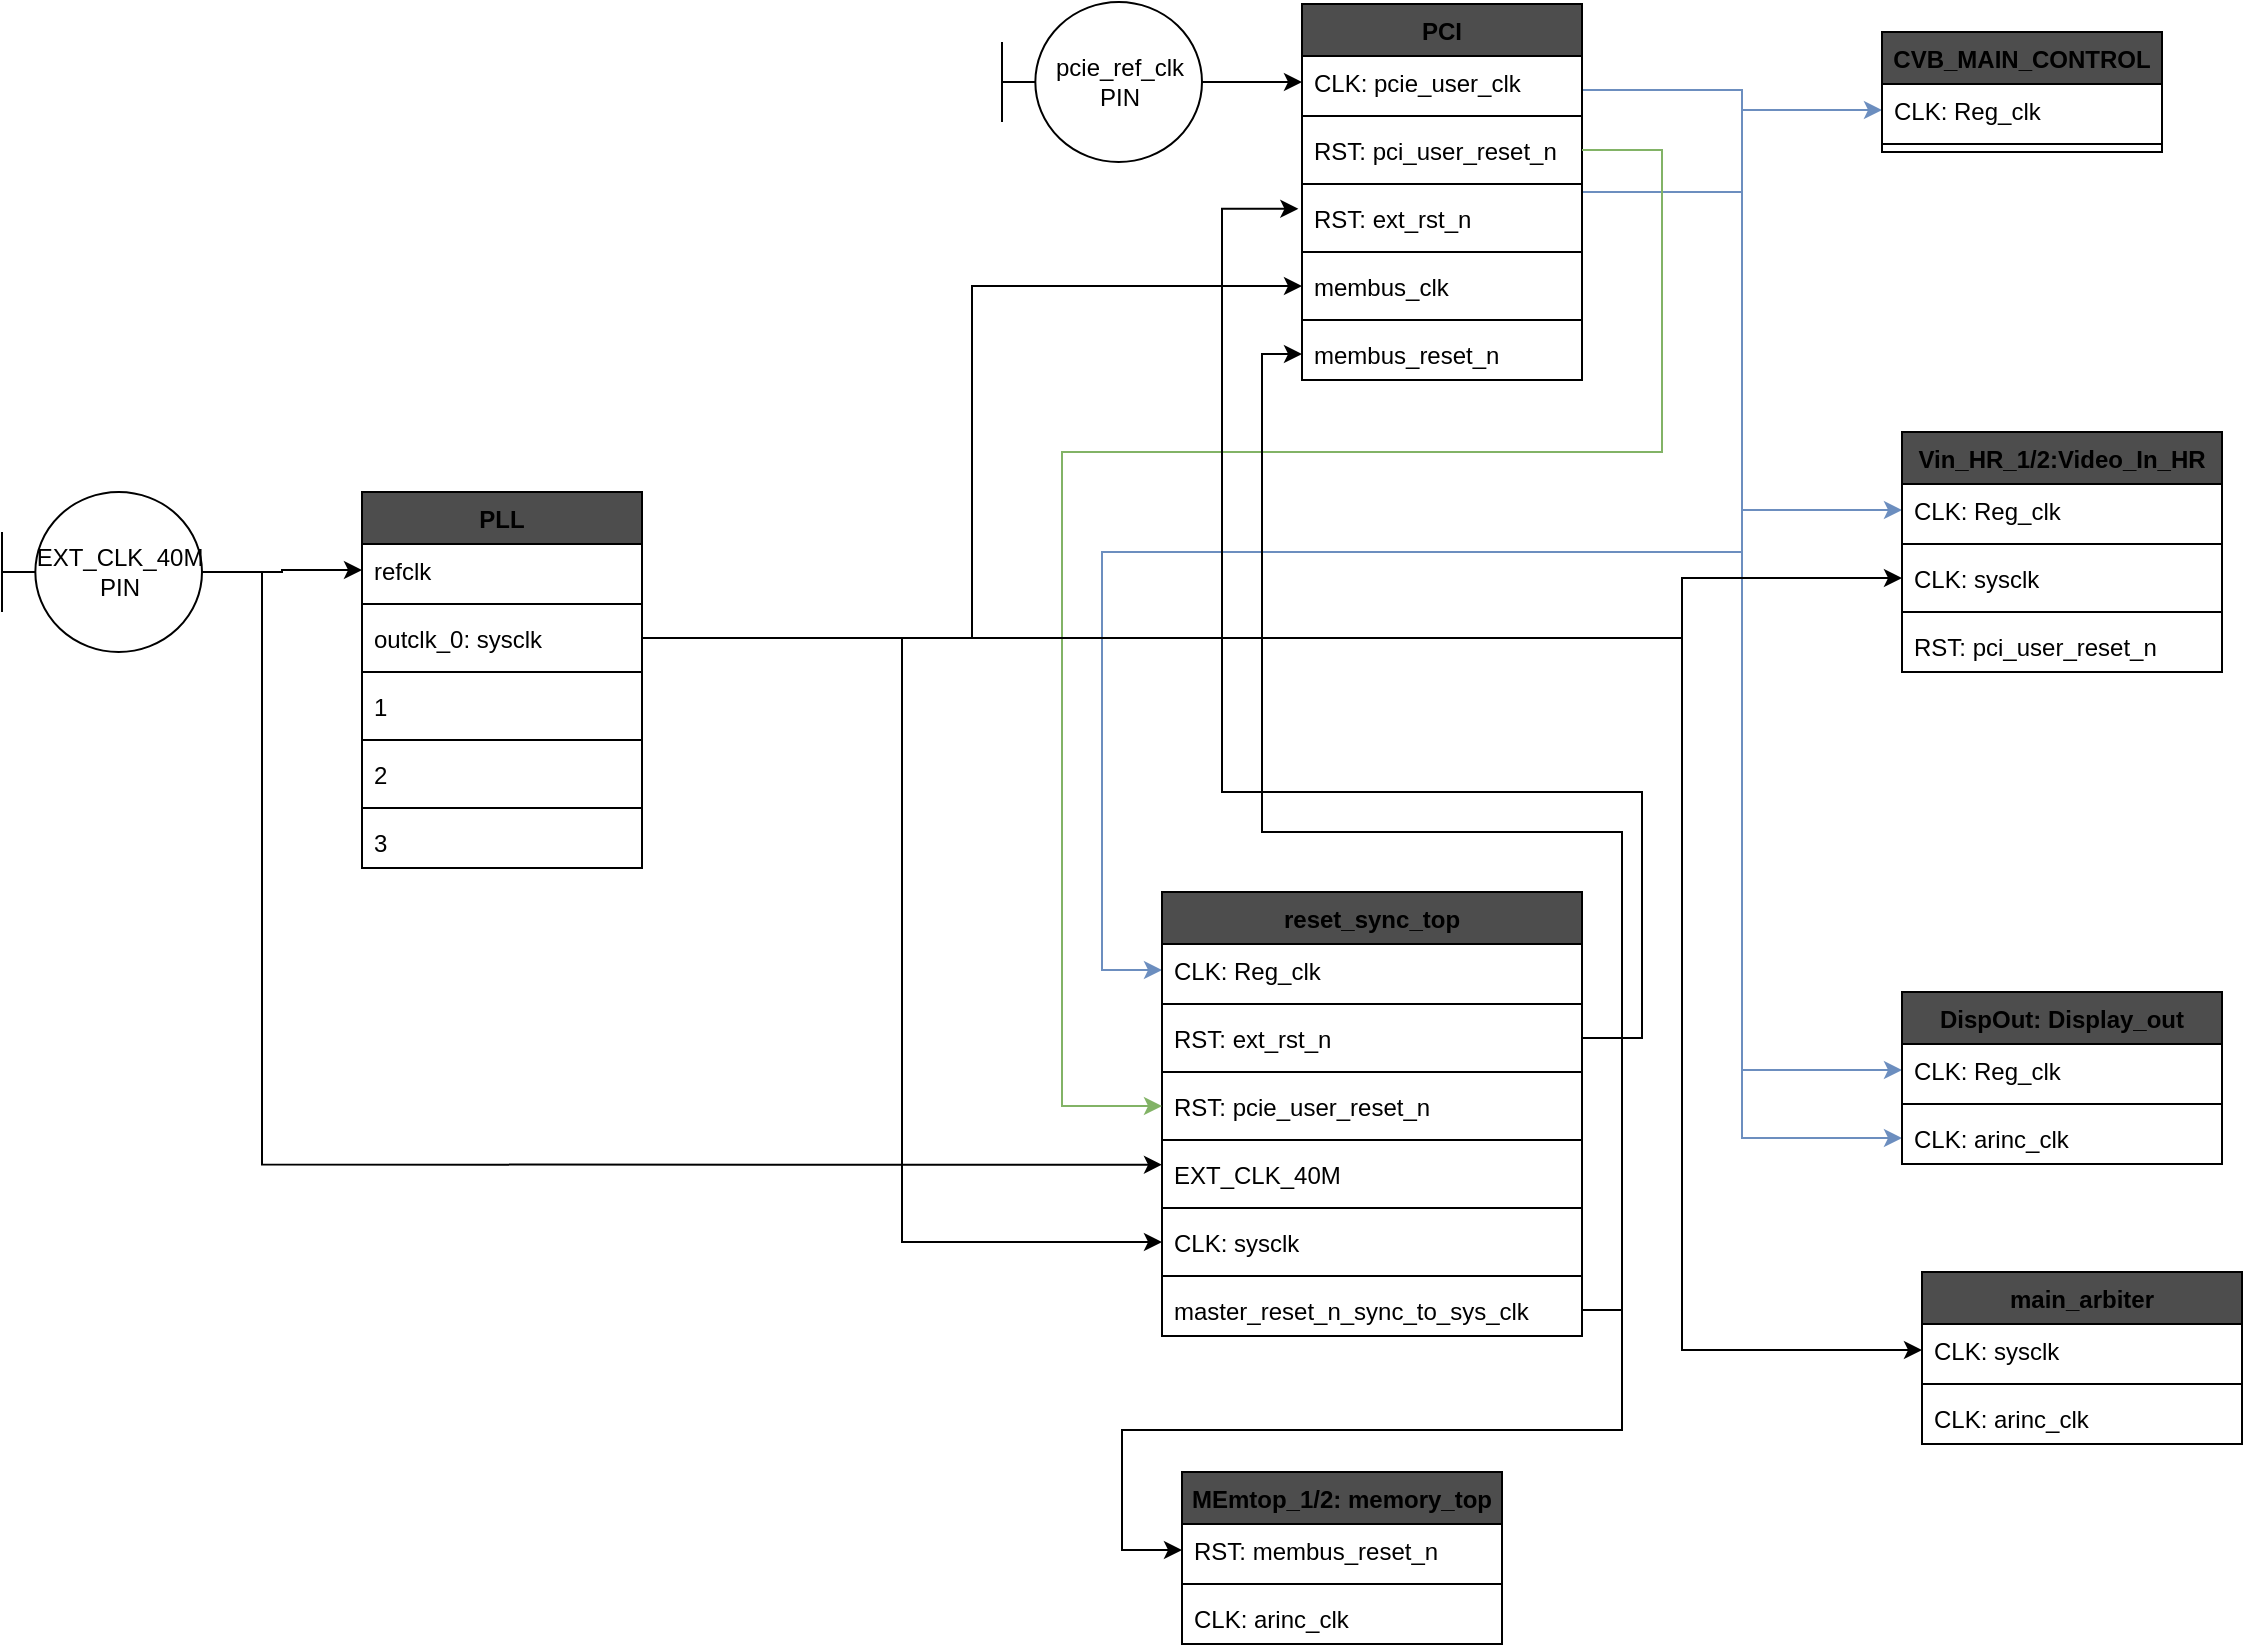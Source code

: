 <mxfile version="20.8.22" type="github">
  <diagram id="wFE0QG_FPsp0jaGvCLVb" name="Page-1">
    <mxGraphModel dx="2045" dy="637" grid="1" gridSize="10" guides="1" tooltips="1" connect="1" arrows="1" fold="1" page="1" pageScale="1" pageWidth="850" pageHeight="1100" math="0" shadow="0">
      <root>
        <mxCell id="0" />
        <mxCell id="1" parent="0" />
        <mxCell id="Gb53zYRQu_qerPP-6HfW-30" style="edgeStyle=orthogonalEdgeStyle;rounded=0;orthogonalLoop=1;jettySize=auto;html=1;entryX=0;entryY=0.5;entryDx=0;entryDy=0;fillColor=#dae8fc;strokeColor=#6c8ebf;" edge="1" parent="1" source="Gb53zYRQu_qerPP-6HfW-6" target="Gb53zYRQu_qerPP-6HfW-27">
          <mxGeometry relative="1" as="geometry">
            <Array as="points">
              <mxPoint x="520" y="139" />
              <mxPoint x="520" y="149" />
            </Array>
          </mxGeometry>
        </mxCell>
        <mxCell id="Gb53zYRQu_qerPP-6HfW-35" style="edgeStyle=orthogonalEdgeStyle;rounded=0;orthogonalLoop=1;jettySize=auto;html=1;exitX=1;exitY=0.5;exitDx=0;exitDy=0;fillColor=#dae8fc;strokeColor=#6c8ebf;" edge="1" parent="1" source="Gb53zYRQu_qerPP-6HfW-6" target="Gb53zYRQu_qerPP-6HfW-32">
          <mxGeometry relative="1" as="geometry" />
        </mxCell>
        <mxCell id="Gb53zYRQu_qerPP-6HfW-43" style="edgeStyle=orthogonalEdgeStyle;rounded=0;orthogonalLoop=1;jettySize=auto;html=1;exitX=1;exitY=0.5;exitDx=0;exitDy=0;fillColor=#dae8fc;strokeColor=#6c8ebf;" edge="1" parent="1" source="Gb53zYRQu_qerPP-6HfW-6" target="Gb53zYRQu_qerPP-6HfW-37">
          <mxGeometry relative="1" as="geometry">
            <Array as="points">
              <mxPoint x="440" y="139" />
              <mxPoint x="520" y="139" />
              <mxPoint x="520" y="629" />
            </Array>
          </mxGeometry>
        </mxCell>
        <mxCell id="Gb53zYRQu_qerPP-6HfW-44" style="edgeStyle=orthogonalEdgeStyle;rounded=0;orthogonalLoop=1;jettySize=auto;html=1;exitX=1;exitY=0.5;exitDx=0;exitDy=0;fillColor=#dae8fc;strokeColor=#6c8ebf;" edge="1" parent="1" source="Gb53zYRQu_qerPP-6HfW-6" target="Gb53zYRQu_qerPP-6HfW-39">
          <mxGeometry relative="1" as="geometry">
            <Array as="points">
              <mxPoint x="440" y="139" />
              <mxPoint x="520" y="139" />
              <mxPoint x="520" y="663" />
            </Array>
          </mxGeometry>
        </mxCell>
        <mxCell id="Gb53zYRQu_qerPP-6HfW-48" style="edgeStyle=orthogonalEdgeStyle;rounded=0;orthogonalLoop=1;jettySize=auto;html=1;exitX=1;exitY=0.5;exitDx=0;exitDy=0;entryX=0;entryY=0.5;entryDx=0;entryDy=0;fillColor=#dae8fc;strokeColor=#6c8ebf;" edge="1" parent="1" source="Gb53zYRQu_qerPP-6HfW-6" target="Gb53zYRQu_qerPP-6HfW-21">
          <mxGeometry relative="1" as="geometry">
            <Array as="points">
              <mxPoint x="440" y="139" />
              <mxPoint x="520" y="139" />
              <mxPoint x="520" y="370" />
              <mxPoint x="200" y="370" />
              <mxPoint x="200" y="579" />
            </Array>
          </mxGeometry>
        </mxCell>
        <mxCell id="Gb53zYRQu_qerPP-6HfW-6" value="PCI" style="swimlane;fontStyle=1;align=center;verticalAlign=top;childLayout=stackLayout;horizontal=1;startSize=26;horizontalStack=0;resizeParent=1;resizeParentMax=0;resizeLast=0;collapsible=1;marginBottom=0;fillStyle=auto;fillColor=#4D4D4D;" vertex="1" parent="1">
          <mxGeometry x="300" y="96" width="140" height="188" as="geometry" />
        </mxCell>
        <mxCell id="Gb53zYRQu_qerPP-6HfW-7" value="CLK: pcie_user_clk" style="text;strokeColor=none;fillColor=none;align=left;verticalAlign=top;spacingLeft=4;spacingRight=4;overflow=hidden;rotatable=0;points=[[0,0.5],[1,0.5]];portConstraint=eastwest;" vertex="1" parent="Gb53zYRQu_qerPP-6HfW-6">
          <mxGeometry y="26" width="140" height="26" as="geometry" />
        </mxCell>
        <mxCell id="Gb53zYRQu_qerPP-6HfW-8" value="" style="line;strokeWidth=1;fillColor=none;align=left;verticalAlign=middle;spacingTop=-1;spacingLeft=3;spacingRight=3;rotatable=0;labelPosition=right;points=[];portConstraint=eastwest;strokeColor=inherit;fillStyle=auto;" vertex="1" parent="Gb53zYRQu_qerPP-6HfW-6">
          <mxGeometry y="52" width="140" height="8" as="geometry" />
        </mxCell>
        <mxCell id="Gb53zYRQu_qerPP-6HfW-9" value="RST: pci_user_reset_n" style="text;strokeColor=none;fillColor=none;align=left;verticalAlign=top;spacingLeft=4;spacingRight=4;overflow=hidden;rotatable=0;points=[[0,0.5],[1,0.5]];portConstraint=eastwest;" vertex="1" parent="Gb53zYRQu_qerPP-6HfW-6">
          <mxGeometry y="60" width="140" height="26" as="geometry" />
        </mxCell>
        <mxCell id="Gb53zYRQu_qerPP-6HfW-50" value="" style="line;strokeWidth=1;fillColor=none;align=left;verticalAlign=middle;spacingTop=-1;spacingLeft=3;spacingRight=3;rotatable=0;labelPosition=right;points=[];portConstraint=eastwest;strokeColor=inherit;fillStyle=auto;" vertex="1" parent="Gb53zYRQu_qerPP-6HfW-6">
          <mxGeometry y="86" width="140" height="8" as="geometry" />
        </mxCell>
        <mxCell id="Gb53zYRQu_qerPP-6HfW-49" value="RST: ext_rst_n" style="text;strokeColor=none;fillColor=none;align=left;verticalAlign=top;spacingLeft=4;spacingRight=4;overflow=hidden;rotatable=0;points=[[0,0.5],[1,0.5]];portConstraint=eastwest;" vertex="1" parent="Gb53zYRQu_qerPP-6HfW-6">
          <mxGeometry y="94" width="140" height="26" as="geometry" />
        </mxCell>
        <mxCell id="Gb53zYRQu_qerPP-6HfW-54" value="" style="line;strokeWidth=1;fillColor=none;align=left;verticalAlign=middle;spacingTop=-1;spacingLeft=3;spacingRight=3;rotatable=0;labelPosition=right;points=[];portConstraint=eastwest;strokeColor=inherit;fillStyle=auto;" vertex="1" parent="Gb53zYRQu_qerPP-6HfW-6">
          <mxGeometry y="120" width="140" height="8" as="geometry" />
        </mxCell>
        <mxCell id="Gb53zYRQu_qerPP-6HfW-52" value="membus_clk" style="text;strokeColor=none;fillColor=none;align=left;verticalAlign=top;spacingLeft=4;spacingRight=4;overflow=hidden;rotatable=0;points=[[0,0.5],[1,0.5]];portConstraint=eastwest;" vertex="1" parent="Gb53zYRQu_qerPP-6HfW-6">
          <mxGeometry y="128" width="140" height="26" as="geometry" />
        </mxCell>
        <mxCell id="Gb53zYRQu_qerPP-6HfW-55" value="" style="line;strokeWidth=1;fillColor=none;align=left;verticalAlign=middle;spacingTop=-1;spacingLeft=3;spacingRight=3;rotatable=0;labelPosition=right;points=[];portConstraint=eastwest;strokeColor=inherit;fillStyle=auto;" vertex="1" parent="Gb53zYRQu_qerPP-6HfW-6">
          <mxGeometry y="154" width="140" height="8" as="geometry" />
        </mxCell>
        <mxCell id="Gb53zYRQu_qerPP-6HfW-53" value="membus_reset_n" style="text;strokeColor=none;fillColor=none;align=left;verticalAlign=top;spacingLeft=4;spacingRight=4;overflow=hidden;rotatable=0;points=[[0,0.5],[1,0.5]];portConstraint=eastwest;" vertex="1" parent="Gb53zYRQu_qerPP-6HfW-6">
          <mxGeometry y="162" width="140" height="26" as="geometry" />
        </mxCell>
        <mxCell id="Gb53zYRQu_qerPP-6HfW-19" style="edgeStyle=orthogonalEdgeStyle;rounded=0;orthogonalLoop=1;jettySize=auto;html=1;entryX=0;entryY=0.5;entryDx=0;entryDy=0;" edge="1" parent="1" source="Gb53zYRQu_qerPP-6HfW-15" target="Gb53zYRQu_qerPP-6HfW-7">
          <mxGeometry relative="1" as="geometry" />
        </mxCell>
        <mxCell id="Gb53zYRQu_qerPP-6HfW-15" value="pcie_ref_clk&lt;br style=&quot;border-color: var(--border-color);&quot;&gt;&lt;span style=&quot;&quot;&gt;PIN&lt;/span&gt;" style="shape=umlBoundary;whiteSpace=wrap;html=1;fillStyle=auto;fillColor=none;" vertex="1" parent="1">
          <mxGeometry x="150" y="95" width="100" height="80" as="geometry" />
        </mxCell>
        <mxCell id="Gb53zYRQu_qerPP-6HfW-20" value="reset_sync_top" style="swimlane;fontStyle=1;align=center;verticalAlign=top;childLayout=stackLayout;horizontal=1;startSize=26;horizontalStack=0;resizeParent=1;resizeParentMax=0;resizeLast=0;collapsible=1;marginBottom=0;fillStyle=auto;fillColor=#4D4D4D;" vertex="1" parent="1">
          <mxGeometry x="230" y="540" width="210" height="222" as="geometry" />
        </mxCell>
        <mxCell id="Gb53zYRQu_qerPP-6HfW-21" value="CLK: Reg_clk" style="text;strokeColor=none;fillColor=none;align=left;verticalAlign=top;spacingLeft=4;spacingRight=4;overflow=hidden;rotatable=0;points=[[0,0.5],[1,0.5]];portConstraint=eastwest;" vertex="1" parent="Gb53zYRQu_qerPP-6HfW-20">
          <mxGeometry y="26" width="210" height="26" as="geometry" />
        </mxCell>
        <mxCell id="Gb53zYRQu_qerPP-6HfW-22" value="" style="line;strokeWidth=1;fillColor=none;align=left;verticalAlign=middle;spacingTop=-1;spacingLeft=3;spacingRight=3;rotatable=0;labelPosition=right;points=[];portConstraint=eastwest;strokeColor=inherit;fillStyle=auto;" vertex="1" parent="Gb53zYRQu_qerPP-6HfW-20">
          <mxGeometry y="52" width="210" height="8" as="geometry" />
        </mxCell>
        <mxCell id="Gb53zYRQu_qerPP-6HfW-23" value="RST: ext_rst_n" style="text;strokeColor=none;fillColor=none;align=left;verticalAlign=top;spacingLeft=4;spacingRight=4;overflow=hidden;rotatable=0;points=[[0,0.5],[1,0.5]];portConstraint=eastwest;" vertex="1" parent="Gb53zYRQu_qerPP-6HfW-20">
          <mxGeometry y="60" width="210" height="26" as="geometry" />
        </mxCell>
        <mxCell id="Gb53zYRQu_qerPP-6HfW-46" value="" style="line;strokeWidth=1;fillColor=none;align=left;verticalAlign=middle;spacingTop=-1;spacingLeft=3;spacingRight=3;rotatable=0;labelPosition=right;points=[];portConstraint=eastwest;strokeColor=inherit;fillStyle=auto;" vertex="1" parent="Gb53zYRQu_qerPP-6HfW-20">
          <mxGeometry y="86" width="210" height="8" as="geometry" />
        </mxCell>
        <mxCell id="Gb53zYRQu_qerPP-6HfW-45" value="RST: pcie_user_reset_n" style="text;strokeColor=none;fillColor=none;align=left;verticalAlign=top;spacingLeft=4;spacingRight=4;overflow=hidden;rotatable=0;points=[[0,0.5],[1,0.5]];portConstraint=eastwest;" vertex="1" parent="Gb53zYRQu_qerPP-6HfW-20">
          <mxGeometry y="94" width="210" height="26" as="geometry" />
        </mxCell>
        <mxCell id="Gb53zYRQu_qerPP-6HfW-69" value="" style="line;strokeWidth=1;fillColor=none;align=left;verticalAlign=middle;spacingTop=-1;spacingLeft=3;spacingRight=3;rotatable=0;labelPosition=right;points=[];portConstraint=eastwest;strokeColor=inherit;fillStyle=auto;" vertex="1" parent="Gb53zYRQu_qerPP-6HfW-20">
          <mxGeometry y="120" width="210" height="8" as="geometry" />
        </mxCell>
        <mxCell id="Gb53zYRQu_qerPP-6HfW-68" value="EXT_CLK_40M" style="text;strokeColor=none;fillColor=none;align=left;verticalAlign=top;spacingLeft=4;spacingRight=4;overflow=hidden;rotatable=0;points=[[0,0.5],[1,0.5]];portConstraint=eastwest;" vertex="1" parent="Gb53zYRQu_qerPP-6HfW-20">
          <mxGeometry y="128" width="210" height="26" as="geometry" />
        </mxCell>
        <mxCell id="Gb53zYRQu_qerPP-6HfW-73" value="" style="line;strokeWidth=1;fillColor=none;align=left;verticalAlign=middle;spacingTop=-1;spacingLeft=3;spacingRight=3;rotatable=0;labelPosition=right;points=[];portConstraint=eastwest;strokeColor=inherit;fillStyle=auto;" vertex="1" parent="Gb53zYRQu_qerPP-6HfW-20">
          <mxGeometry y="154" width="210" height="8" as="geometry" />
        </mxCell>
        <mxCell id="Gb53zYRQu_qerPP-6HfW-71" value="CLK: sysclk" style="text;strokeColor=none;fillColor=none;align=left;verticalAlign=top;spacingLeft=4;spacingRight=4;overflow=hidden;rotatable=0;points=[[0,0.5],[1,0.5]];portConstraint=eastwest;" vertex="1" parent="Gb53zYRQu_qerPP-6HfW-20">
          <mxGeometry y="162" width="210" height="26" as="geometry" />
        </mxCell>
        <mxCell id="Gb53zYRQu_qerPP-6HfW-74" value="" style="line;strokeWidth=1;fillColor=none;align=left;verticalAlign=middle;spacingTop=-1;spacingLeft=3;spacingRight=3;rotatable=0;labelPosition=right;points=[];portConstraint=eastwest;strokeColor=inherit;fillStyle=auto;" vertex="1" parent="Gb53zYRQu_qerPP-6HfW-20">
          <mxGeometry y="188" width="210" height="8" as="geometry" />
        </mxCell>
        <mxCell id="Gb53zYRQu_qerPP-6HfW-72" value="master_reset_n_sync_to_sys_clk" style="text;strokeColor=none;fillColor=none;align=left;verticalAlign=top;spacingLeft=4;spacingRight=4;overflow=hidden;rotatable=0;points=[[0,0.5],[1,0.5]];portConstraint=eastwest;" vertex="1" parent="Gb53zYRQu_qerPP-6HfW-20">
          <mxGeometry y="196" width="210" height="26" as="geometry" />
        </mxCell>
        <mxCell id="Gb53zYRQu_qerPP-6HfW-26" value="CVB_MAIN_CONTROL" style="swimlane;fontStyle=1;align=center;verticalAlign=top;childLayout=stackLayout;horizontal=1;startSize=26;horizontalStack=0;resizeParent=1;resizeParentMax=0;resizeLast=0;collapsible=1;marginBottom=0;fillStyle=auto;fillColor=#4D4D4D;" vertex="1" parent="1">
          <mxGeometry x="590" y="110" width="140" height="60" as="geometry" />
        </mxCell>
        <mxCell id="Gb53zYRQu_qerPP-6HfW-27" value="CLK: Reg_clk" style="text;strokeColor=none;fillColor=none;align=left;verticalAlign=top;spacingLeft=4;spacingRight=4;overflow=hidden;rotatable=0;points=[[0,0.5],[1,0.5]];portConstraint=eastwest;" vertex="1" parent="Gb53zYRQu_qerPP-6HfW-26">
          <mxGeometry y="26" width="140" height="26" as="geometry" />
        </mxCell>
        <mxCell id="Gb53zYRQu_qerPP-6HfW-28" value="" style="line;strokeWidth=1;fillColor=none;align=left;verticalAlign=middle;spacingTop=-1;spacingLeft=3;spacingRight=3;rotatable=0;labelPosition=right;points=[];portConstraint=eastwest;strokeColor=inherit;fillStyle=auto;" vertex="1" parent="Gb53zYRQu_qerPP-6HfW-26">
          <mxGeometry y="52" width="140" height="8" as="geometry" />
        </mxCell>
        <mxCell id="Gb53zYRQu_qerPP-6HfW-31" value="Vin_HR_1/2:Video_In_HR" style="swimlane;fontStyle=1;align=center;verticalAlign=top;childLayout=stackLayout;horizontal=1;startSize=26;horizontalStack=0;resizeParent=1;resizeParentMax=0;resizeLast=0;collapsible=1;marginBottom=0;fillStyle=auto;fillColor=#4D4D4D;" vertex="1" parent="1">
          <mxGeometry x="600" y="310" width="160" height="120" as="geometry" />
        </mxCell>
        <mxCell id="Gb53zYRQu_qerPP-6HfW-32" value="CLK: Reg_clk" style="text;strokeColor=none;fillColor=none;align=left;verticalAlign=top;spacingLeft=4;spacingRight=4;overflow=hidden;rotatable=0;points=[[0,0.5],[1,0.5]];portConstraint=eastwest;" vertex="1" parent="Gb53zYRQu_qerPP-6HfW-31">
          <mxGeometry y="26" width="160" height="26" as="geometry" />
        </mxCell>
        <mxCell id="Gb53zYRQu_qerPP-6HfW-33" value="" style="line;strokeWidth=1;fillColor=none;align=left;verticalAlign=middle;spacingTop=-1;spacingLeft=3;spacingRight=3;rotatable=0;labelPosition=right;points=[];portConstraint=eastwest;strokeColor=inherit;fillStyle=auto;" vertex="1" parent="Gb53zYRQu_qerPP-6HfW-31">
          <mxGeometry y="52" width="160" height="8" as="geometry" />
        </mxCell>
        <mxCell id="Gb53zYRQu_qerPP-6HfW-34" value="CLK: sysclk" style="text;strokeColor=none;fillColor=none;align=left;verticalAlign=top;spacingLeft=4;spacingRight=4;overflow=hidden;rotatable=0;points=[[0,0.5],[1,0.5]];portConstraint=eastwest;" vertex="1" parent="Gb53zYRQu_qerPP-6HfW-31">
          <mxGeometry y="60" width="160" height="26" as="geometry" />
        </mxCell>
        <mxCell id="Gb53zYRQu_qerPP-6HfW-78" value="" style="line;strokeWidth=1;fillColor=none;align=left;verticalAlign=middle;spacingTop=-1;spacingLeft=3;spacingRight=3;rotatable=0;labelPosition=right;points=[];portConstraint=eastwest;strokeColor=inherit;fillStyle=auto;" vertex="1" parent="Gb53zYRQu_qerPP-6HfW-31">
          <mxGeometry y="86" width="160" height="8" as="geometry" />
        </mxCell>
        <mxCell id="Gb53zYRQu_qerPP-6HfW-77" value="RST: pci_user_reset_n" style="text;strokeColor=none;fillColor=none;align=left;verticalAlign=top;spacingLeft=4;spacingRight=4;overflow=hidden;rotatable=0;points=[[0,0.5],[1,0.5]];portConstraint=eastwest;" vertex="1" parent="Gb53zYRQu_qerPP-6HfW-31">
          <mxGeometry y="94" width="160" height="26" as="geometry" />
        </mxCell>
        <mxCell id="Gb53zYRQu_qerPP-6HfW-36" value="DispOut: Display_out" style="swimlane;fontStyle=1;align=center;verticalAlign=top;childLayout=stackLayout;horizontal=1;startSize=26;horizontalStack=0;resizeParent=1;resizeParentMax=0;resizeLast=0;collapsible=1;marginBottom=0;fillStyle=auto;fillColor=#4D4D4D;" vertex="1" parent="1">
          <mxGeometry x="600" y="590" width="160" height="86" as="geometry">
            <mxRectangle x="590" y="430" width="160" height="30" as="alternateBounds" />
          </mxGeometry>
        </mxCell>
        <mxCell id="Gb53zYRQu_qerPP-6HfW-37" value="CLK: Reg_clk" style="text;strokeColor=none;fillColor=none;align=left;verticalAlign=top;spacingLeft=4;spacingRight=4;overflow=hidden;rotatable=0;points=[[0,0.5],[1,0.5]];portConstraint=eastwest;" vertex="1" parent="Gb53zYRQu_qerPP-6HfW-36">
          <mxGeometry y="26" width="160" height="26" as="geometry" />
        </mxCell>
        <mxCell id="Gb53zYRQu_qerPP-6HfW-38" value="" style="line;strokeWidth=1;fillColor=none;align=left;verticalAlign=middle;spacingTop=-1;spacingLeft=3;spacingRight=3;rotatable=0;labelPosition=right;points=[];portConstraint=eastwest;strokeColor=inherit;fillStyle=auto;" vertex="1" parent="Gb53zYRQu_qerPP-6HfW-36">
          <mxGeometry y="52" width="160" height="8" as="geometry" />
        </mxCell>
        <mxCell id="Gb53zYRQu_qerPP-6HfW-39" value="CLK: arinc_clk" style="text;strokeColor=none;fillColor=none;align=left;verticalAlign=top;spacingLeft=4;spacingRight=4;overflow=hidden;rotatable=0;points=[[0,0.5],[1,0.5]];portConstraint=eastwest;" vertex="1" parent="Gb53zYRQu_qerPP-6HfW-36">
          <mxGeometry y="60" width="160" height="26" as="geometry" />
        </mxCell>
        <mxCell id="Gb53zYRQu_qerPP-6HfW-47" style="edgeStyle=orthogonalEdgeStyle;rounded=0;orthogonalLoop=1;jettySize=auto;html=1;exitX=1;exitY=0.5;exitDx=0;exitDy=0;entryX=0;entryY=0.5;entryDx=0;entryDy=0;fillColor=#d5e8d4;strokeColor=#82b366;" edge="1" parent="1" source="Gb53zYRQu_qerPP-6HfW-9" target="Gb53zYRQu_qerPP-6HfW-45">
          <mxGeometry relative="1" as="geometry">
            <Array as="points">
              <mxPoint x="480" y="169" />
              <mxPoint x="480" y="320" />
              <mxPoint x="180" y="320" />
              <mxPoint x="180" y="647" />
            </Array>
          </mxGeometry>
        </mxCell>
        <mxCell id="Gb53zYRQu_qerPP-6HfW-51" style="edgeStyle=orthogonalEdgeStyle;rounded=0;orthogonalLoop=1;jettySize=auto;html=1;entryX=-0.013;entryY=0.324;entryDx=0;entryDy=0;entryPerimeter=0;exitX=1;exitY=0.5;exitDx=0;exitDy=0;" edge="1" parent="1" source="Gb53zYRQu_qerPP-6HfW-23" target="Gb53zYRQu_qerPP-6HfW-49">
          <mxGeometry relative="1" as="geometry">
            <mxPoint x="400" y="340" as="sourcePoint" />
            <Array as="points">
              <mxPoint x="470" y="613" />
              <mxPoint x="470" y="490" />
              <mxPoint x="260" y="490" />
              <mxPoint x="260" y="198" />
            </Array>
          </mxGeometry>
        </mxCell>
        <mxCell id="Gb53zYRQu_qerPP-6HfW-56" value="PLL" style="swimlane;fontStyle=1;align=center;verticalAlign=top;childLayout=stackLayout;horizontal=1;startSize=26;horizontalStack=0;resizeParent=1;resizeParentMax=0;resizeLast=0;collapsible=1;marginBottom=0;fillStyle=auto;fillColor=#4D4D4D;" vertex="1" parent="1">
          <mxGeometry x="-170" y="340" width="140" height="188" as="geometry" />
        </mxCell>
        <mxCell id="Gb53zYRQu_qerPP-6HfW-57" value="refclk" style="text;strokeColor=none;fillColor=none;align=left;verticalAlign=top;spacingLeft=4;spacingRight=4;overflow=hidden;rotatable=0;points=[[0,0.5],[1,0.5]];portConstraint=eastwest;" vertex="1" parent="Gb53zYRQu_qerPP-6HfW-56">
          <mxGeometry y="26" width="140" height="26" as="geometry" />
        </mxCell>
        <mxCell id="Gb53zYRQu_qerPP-6HfW-58" value="" style="line;strokeWidth=1;fillColor=none;align=left;verticalAlign=middle;spacingTop=-1;spacingLeft=3;spacingRight=3;rotatable=0;labelPosition=right;points=[];portConstraint=eastwest;strokeColor=inherit;fillStyle=auto;" vertex="1" parent="Gb53zYRQu_qerPP-6HfW-56">
          <mxGeometry y="52" width="140" height="8" as="geometry" />
        </mxCell>
        <mxCell id="Gb53zYRQu_qerPP-6HfW-59" value="outclk_0: sysclk" style="text;strokeColor=none;fillColor=none;align=left;verticalAlign=top;spacingLeft=4;spacingRight=4;overflow=hidden;rotatable=0;points=[[0,0.5],[1,0.5]];portConstraint=eastwest;" vertex="1" parent="Gb53zYRQu_qerPP-6HfW-56">
          <mxGeometry y="60" width="140" height="26" as="geometry" />
        </mxCell>
        <mxCell id="Gb53zYRQu_qerPP-6HfW-60" value="" style="line;strokeWidth=1;fillColor=none;align=left;verticalAlign=middle;spacingTop=-1;spacingLeft=3;spacingRight=3;rotatable=0;labelPosition=right;points=[];portConstraint=eastwest;strokeColor=inherit;fillStyle=auto;" vertex="1" parent="Gb53zYRQu_qerPP-6HfW-56">
          <mxGeometry y="86" width="140" height="8" as="geometry" />
        </mxCell>
        <mxCell id="Gb53zYRQu_qerPP-6HfW-61" value="1" style="text;strokeColor=none;fillColor=none;align=left;verticalAlign=top;spacingLeft=4;spacingRight=4;overflow=hidden;rotatable=0;points=[[0,0.5],[1,0.5]];portConstraint=eastwest;" vertex="1" parent="Gb53zYRQu_qerPP-6HfW-56">
          <mxGeometry y="94" width="140" height="26" as="geometry" />
        </mxCell>
        <mxCell id="Gb53zYRQu_qerPP-6HfW-62" value="" style="line;strokeWidth=1;fillColor=none;align=left;verticalAlign=middle;spacingTop=-1;spacingLeft=3;spacingRight=3;rotatable=0;labelPosition=right;points=[];portConstraint=eastwest;strokeColor=inherit;fillStyle=auto;" vertex="1" parent="Gb53zYRQu_qerPP-6HfW-56">
          <mxGeometry y="120" width="140" height="8" as="geometry" />
        </mxCell>
        <mxCell id="Gb53zYRQu_qerPP-6HfW-63" value="2" style="text;strokeColor=none;fillColor=none;align=left;verticalAlign=top;spacingLeft=4;spacingRight=4;overflow=hidden;rotatable=0;points=[[0,0.5],[1,0.5]];portConstraint=eastwest;" vertex="1" parent="Gb53zYRQu_qerPP-6HfW-56">
          <mxGeometry y="128" width="140" height="26" as="geometry" />
        </mxCell>
        <mxCell id="Gb53zYRQu_qerPP-6HfW-64" value="" style="line;strokeWidth=1;fillColor=none;align=left;verticalAlign=middle;spacingTop=-1;spacingLeft=3;spacingRight=3;rotatable=0;labelPosition=right;points=[];portConstraint=eastwest;strokeColor=inherit;fillStyle=auto;" vertex="1" parent="Gb53zYRQu_qerPP-6HfW-56">
          <mxGeometry y="154" width="140" height="8" as="geometry" />
        </mxCell>
        <mxCell id="Gb53zYRQu_qerPP-6HfW-65" value="3" style="text;strokeColor=none;fillColor=none;align=left;verticalAlign=top;spacingLeft=4;spacingRight=4;overflow=hidden;rotatable=0;points=[[0,0.5],[1,0.5]];portConstraint=eastwest;" vertex="1" parent="Gb53zYRQu_qerPP-6HfW-56">
          <mxGeometry y="162" width="140" height="26" as="geometry" />
        </mxCell>
        <mxCell id="Gb53zYRQu_qerPP-6HfW-67" style="edgeStyle=orthogonalEdgeStyle;rounded=0;orthogonalLoop=1;jettySize=auto;html=1;entryX=0;entryY=0.5;entryDx=0;entryDy=0;" edge="1" parent="1" source="Gb53zYRQu_qerPP-6HfW-66" target="Gb53zYRQu_qerPP-6HfW-57">
          <mxGeometry relative="1" as="geometry" />
        </mxCell>
        <mxCell id="Gb53zYRQu_qerPP-6HfW-70" style="edgeStyle=orthogonalEdgeStyle;rounded=0;orthogonalLoop=1;jettySize=auto;html=1;entryX=0;entryY=0.321;entryDx=0;entryDy=0;entryPerimeter=0;" edge="1" parent="1" source="Gb53zYRQu_qerPP-6HfW-66" target="Gb53zYRQu_qerPP-6HfW-68">
          <mxGeometry relative="1" as="geometry">
            <Array as="points">
              <mxPoint x="-220" y="380" />
              <mxPoint x="-220" y="676" />
            </Array>
          </mxGeometry>
        </mxCell>
        <mxCell id="Gb53zYRQu_qerPP-6HfW-66" value="EXT_CLK_40M&lt;br&gt;PIN" style="shape=umlBoundary;whiteSpace=wrap;html=1;fillStyle=auto;fillColor=none;" vertex="1" parent="1">
          <mxGeometry x="-350" y="340" width="100" height="80" as="geometry" />
        </mxCell>
        <mxCell id="Gb53zYRQu_qerPP-6HfW-75" style="edgeStyle=orthogonalEdgeStyle;rounded=0;orthogonalLoop=1;jettySize=auto;html=1;exitX=1;exitY=0.5;exitDx=0;exitDy=0;entryX=0;entryY=0.5;entryDx=0;entryDy=0;" edge="1" parent="1" source="Gb53zYRQu_qerPP-6HfW-59" target="Gb53zYRQu_qerPP-6HfW-71">
          <mxGeometry relative="1" as="geometry" />
        </mxCell>
        <mxCell id="Gb53zYRQu_qerPP-6HfW-76" style="edgeStyle=orthogonalEdgeStyle;rounded=0;orthogonalLoop=1;jettySize=auto;html=1;exitX=1;exitY=0.5;exitDx=0;exitDy=0;entryX=0;entryY=0.5;entryDx=0;entryDy=0;" edge="1" parent="1" source="Gb53zYRQu_qerPP-6HfW-59" target="Gb53zYRQu_qerPP-6HfW-52">
          <mxGeometry relative="1" as="geometry" />
        </mxCell>
        <mxCell id="Gb53zYRQu_qerPP-6HfW-79" style="edgeStyle=orthogonalEdgeStyle;rounded=0;orthogonalLoop=1;jettySize=auto;html=1;exitX=1;exitY=0.5;exitDx=0;exitDy=0;" edge="1" parent="1" source="Gb53zYRQu_qerPP-6HfW-59" target="Gb53zYRQu_qerPP-6HfW-34">
          <mxGeometry relative="1" as="geometry">
            <Array as="points">
              <mxPoint x="490" y="413" />
              <mxPoint x="490" y="383" />
            </Array>
          </mxGeometry>
        </mxCell>
        <mxCell id="Gb53zYRQu_qerPP-6HfW-80" value="main_arbiter" style="swimlane;fontStyle=1;align=center;verticalAlign=top;childLayout=stackLayout;horizontal=1;startSize=26;horizontalStack=0;resizeParent=1;resizeParentMax=0;resizeLast=0;collapsible=1;marginBottom=0;fillStyle=auto;fillColor=#4D4D4D;" vertex="1" parent="1">
          <mxGeometry x="610" y="730" width="160" height="86" as="geometry">
            <mxRectangle x="590" y="430" width="160" height="30" as="alternateBounds" />
          </mxGeometry>
        </mxCell>
        <mxCell id="Gb53zYRQu_qerPP-6HfW-81" value="CLK: sysclk" style="text;strokeColor=none;fillColor=none;align=left;verticalAlign=top;spacingLeft=4;spacingRight=4;overflow=hidden;rotatable=0;points=[[0,0.5],[1,0.5]];portConstraint=eastwest;" vertex="1" parent="Gb53zYRQu_qerPP-6HfW-80">
          <mxGeometry y="26" width="160" height="26" as="geometry" />
        </mxCell>
        <mxCell id="Gb53zYRQu_qerPP-6HfW-82" value="" style="line;strokeWidth=1;fillColor=none;align=left;verticalAlign=middle;spacingTop=-1;spacingLeft=3;spacingRight=3;rotatable=0;labelPosition=right;points=[];portConstraint=eastwest;strokeColor=inherit;fillStyle=auto;" vertex="1" parent="Gb53zYRQu_qerPP-6HfW-80">
          <mxGeometry y="52" width="160" height="8" as="geometry" />
        </mxCell>
        <mxCell id="Gb53zYRQu_qerPP-6HfW-83" value="CLK: arinc_clk" style="text;strokeColor=none;fillColor=none;align=left;verticalAlign=top;spacingLeft=4;spacingRight=4;overflow=hidden;rotatable=0;points=[[0,0.5],[1,0.5]];portConstraint=eastwest;" vertex="1" parent="Gb53zYRQu_qerPP-6HfW-80">
          <mxGeometry y="60" width="160" height="26" as="geometry" />
        </mxCell>
        <mxCell id="Gb53zYRQu_qerPP-6HfW-84" style="edgeStyle=orthogonalEdgeStyle;rounded=0;orthogonalLoop=1;jettySize=auto;html=1;exitX=1;exitY=0.5;exitDx=0;exitDy=0;entryX=0;entryY=0.5;entryDx=0;entryDy=0;" edge="1" parent="1" source="Gb53zYRQu_qerPP-6HfW-59" target="Gb53zYRQu_qerPP-6HfW-81">
          <mxGeometry relative="1" as="geometry">
            <Array as="points">
              <mxPoint x="490" y="413" />
              <mxPoint x="490" y="769" />
            </Array>
          </mxGeometry>
        </mxCell>
        <mxCell id="Gb53zYRQu_qerPP-6HfW-86" style="edgeStyle=orthogonalEdgeStyle;rounded=0;orthogonalLoop=1;jettySize=auto;html=1;exitX=1;exitY=0.5;exitDx=0;exitDy=0;entryX=0;entryY=0.5;entryDx=0;entryDy=0;" edge="1" parent="1" source="Gb53zYRQu_qerPP-6HfW-72" target="Gb53zYRQu_qerPP-6HfW-53">
          <mxGeometry relative="1" as="geometry" />
        </mxCell>
        <mxCell id="Gb53zYRQu_qerPP-6HfW-87" value="MEmtop_1/2: memory_top" style="swimlane;fontStyle=1;align=center;verticalAlign=top;childLayout=stackLayout;horizontal=1;startSize=26;horizontalStack=0;resizeParent=1;resizeParentMax=0;resizeLast=0;collapsible=1;marginBottom=0;fillStyle=auto;fillColor=#4D4D4D;" vertex="1" parent="1">
          <mxGeometry x="240" y="830" width="160" height="86" as="geometry">
            <mxRectangle x="590" y="430" width="160" height="30" as="alternateBounds" />
          </mxGeometry>
        </mxCell>
        <mxCell id="Gb53zYRQu_qerPP-6HfW-88" value="RST: membus_reset_n" style="text;strokeColor=none;fillColor=none;align=left;verticalAlign=top;spacingLeft=4;spacingRight=4;overflow=hidden;rotatable=0;points=[[0,0.5],[1,0.5]];portConstraint=eastwest;" vertex="1" parent="Gb53zYRQu_qerPP-6HfW-87">
          <mxGeometry y="26" width="160" height="26" as="geometry" />
        </mxCell>
        <mxCell id="Gb53zYRQu_qerPP-6HfW-89" value="" style="line;strokeWidth=1;fillColor=none;align=left;verticalAlign=middle;spacingTop=-1;spacingLeft=3;spacingRight=3;rotatable=0;labelPosition=right;points=[];portConstraint=eastwest;strokeColor=inherit;fillStyle=auto;" vertex="1" parent="Gb53zYRQu_qerPP-6HfW-87">
          <mxGeometry y="52" width="160" height="8" as="geometry" />
        </mxCell>
        <mxCell id="Gb53zYRQu_qerPP-6HfW-90" value="CLK: arinc_clk" style="text;strokeColor=none;fillColor=none;align=left;verticalAlign=top;spacingLeft=4;spacingRight=4;overflow=hidden;rotatable=0;points=[[0,0.5],[1,0.5]];portConstraint=eastwest;" vertex="1" parent="Gb53zYRQu_qerPP-6HfW-87">
          <mxGeometry y="60" width="160" height="26" as="geometry" />
        </mxCell>
        <mxCell id="Gb53zYRQu_qerPP-6HfW-91" style="edgeStyle=orthogonalEdgeStyle;rounded=0;orthogonalLoop=1;jettySize=auto;html=1;exitX=1;exitY=0.5;exitDx=0;exitDy=0;entryX=0;entryY=0.5;entryDx=0;entryDy=0;" edge="1" parent="1" source="Gb53zYRQu_qerPP-6HfW-72" target="Gb53zYRQu_qerPP-6HfW-88">
          <mxGeometry relative="1" as="geometry" />
        </mxCell>
      </root>
    </mxGraphModel>
  </diagram>
</mxfile>

